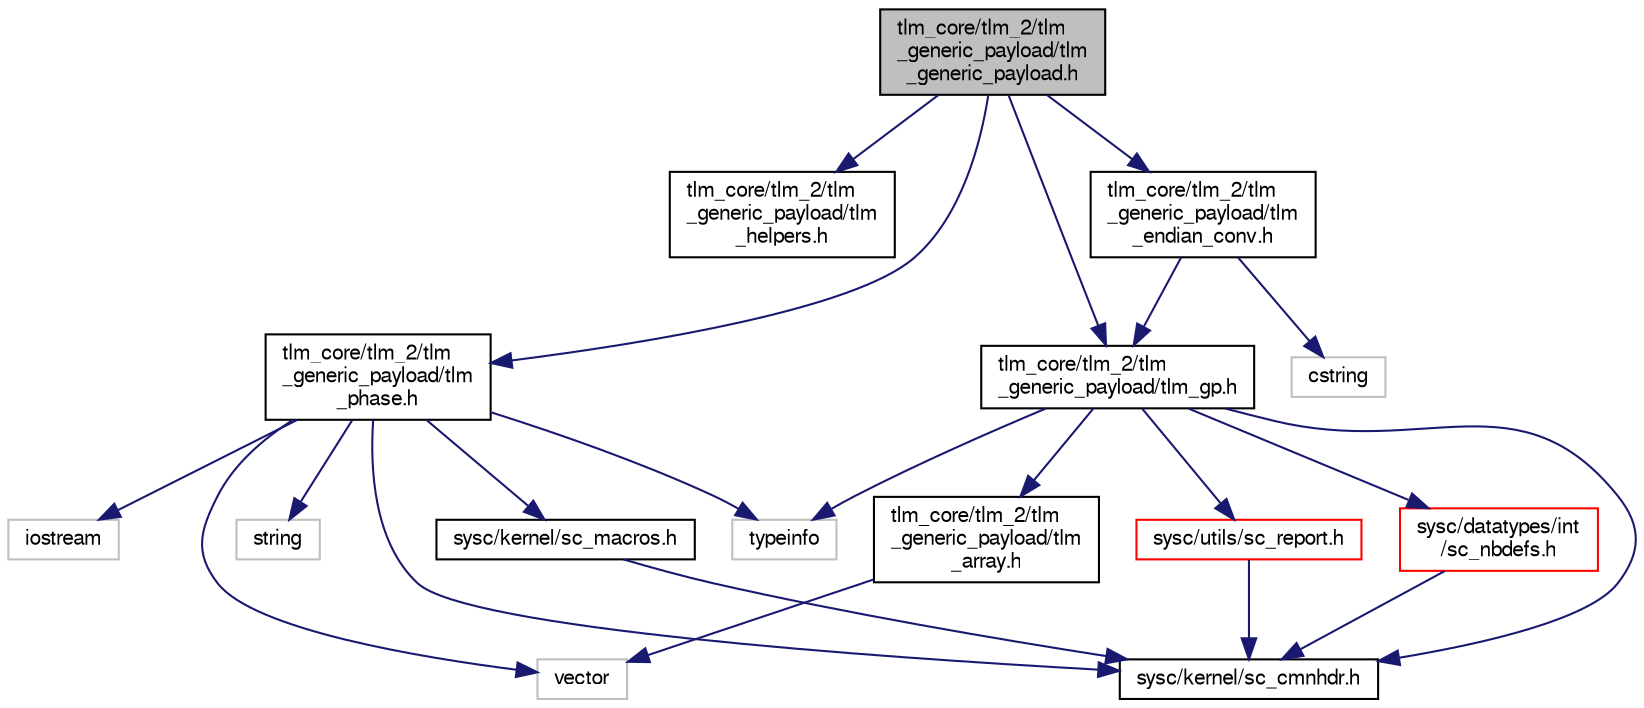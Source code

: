 digraph "tlm_core/tlm_2/tlm_generic_payload/tlm_generic_payload.h"
{
  edge [fontname="FreeSans",fontsize="10",labelfontname="FreeSans",labelfontsize="10"];
  node [fontname="FreeSans",fontsize="10",shape=record];
  Node0 [label="tlm_core/tlm_2/tlm\l_generic_payload/tlm\l_generic_payload.h",height=0.2,width=0.4,color="black", fillcolor="grey75", style="filled", fontcolor="black"];
  Node0 -> Node1 [color="midnightblue",fontsize="10",style="solid",fontname="FreeSans"];
  Node1 [label="tlm_core/tlm_2/tlm\l_generic_payload/tlm\l_helpers.h",height=0.2,width=0.4,color="black", fillcolor="white", style="filled",URL="$a00761.html"];
  Node0 -> Node2 [color="midnightblue",fontsize="10",style="solid",fontname="FreeSans"];
  Node2 [label="tlm_core/tlm_2/tlm\l_generic_payload/tlm\l_phase.h",height=0.2,width=0.4,color="black", fillcolor="white", style="filled",URL="$a00764.html"];
  Node2 -> Node3 [color="midnightblue",fontsize="10",style="solid",fontname="FreeSans"];
  Node3 [label="string",height=0.2,width=0.4,color="grey75", fillcolor="white", style="filled"];
  Node2 -> Node4 [color="midnightblue",fontsize="10",style="solid",fontname="FreeSans"];
  Node4 [label="iostream",height=0.2,width=0.4,color="grey75", fillcolor="white", style="filled"];
  Node2 -> Node5 [color="midnightblue",fontsize="10",style="solid",fontname="FreeSans"];
  Node5 [label="typeinfo",height=0.2,width=0.4,color="grey75", fillcolor="white", style="filled"];
  Node2 -> Node6 [color="midnightblue",fontsize="10",style="solid",fontname="FreeSans"];
  Node6 [label="vector",height=0.2,width=0.4,color="grey75", fillcolor="white", style="filled"];
  Node2 -> Node7 [color="midnightblue",fontsize="10",style="solid",fontname="FreeSans"];
  Node7 [label="sysc/kernel/sc_cmnhdr.h",height=0.2,width=0.4,color="black", fillcolor="white", style="filled",URL="/mnt/c/Users/fangk/Documents/hdl-playground/lib/systemc-2.3.3/objdir/docs/sysc/doxygen/systemc.tag$a00224.html"];
  Node2 -> Node8 [color="midnightblue",fontsize="10",style="solid",fontname="FreeSans"];
  Node8 [label="sysc/kernel/sc_macros.h",height=0.2,width=0.4,color="black", fillcolor="white", style="filled",URL="/mnt/c/Users/fangk/Documents/hdl-playground/lib/systemc-2.3.3/objdir/docs/sysc/doxygen/systemc.tag$a00263.html"];
  Node8 -> Node7 [color="midnightblue",fontsize="10",style="solid",fontname="FreeSans"];
  Node0 -> Node9 [color="midnightblue",fontsize="10",style="solid",fontname="FreeSans"];
  Node9 [label="tlm_core/tlm_2/tlm\l_generic_payload/tlm_gp.h",height=0.2,width=0.4,color="black", fillcolor="white", style="filled",URL="$a00758.html"];
  Node9 -> Node7 [color="midnightblue",fontsize="10",style="solid",fontname="FreeSans"];
  Node9 -> Node10 [color="midnightblue",fontsize="10",style="solid",fontname="FreeSans"];
  Node10 [label="sysc/utils/sc_report.h",height=0.2,width=0.4,color="red", fillcolor="white", style="filled",URL="/mnt/c/Users/fangk/Documents/hdl-playground/lib/systemc-2.3.3/objdir/docs/sysc/doxygen/systemc.tag$a00374.html"];
  Node10 -> Node7 [color="midnightblue",fontsize="10",style="solid",fontname="FreeSans"];
  Node9 -> Node12 [color="midnightblue",fontsize="10",style="solid",fontname="FreeSans"];
  Node12 [label="sysc/datatypes/int\l/sc_nbdefs.h",height=0.2,width=0.4,color="red", fillcolor="white", style="filled",URL="/mnt/c/Users/fangk/Documents/hdl-playground/lib/systemc-2.3.3/objdir/docs/sysc/doxygen/systemc.tag$a00194.html"];
  Node12 -> Node7 [color="midnightblue",fontsize="10",style="solid",fontname="FreeSans"];
  Node9 -> Node14 [color="midnightblue",fontsize="10",style="solid",fontname="FreeSans"];
  Node14 [label="tlm_core/tlm_2/tlm\l_generic_payload/tlm\l_array.h",height=0.2,width=0.4,color="black", fillcolor="white", style="filled",URL="$a00749.html"];
  Node14 -> Node6 [color="midnightblue",fontsize="10",style="solid",fontname="FreeSans"];
  Node9 -> Node5 [color="midnightblue",fontsize="10",style="solid",fontname="FreeSans"];
  Node0 -> Node15 [color="midnightblue",fontsize="10",style="solid",fontname="FreeSans"];
  Node15 [label="tlm_core/tlm_2/tlm\l_generic_payload/tlm\l_endian_conv.h",height=0.2,width=0.4,color="black", fillcolor="white", style="filled",URL="$a00752.html"];
  Node15 -> Node9 [color="midnightblue",fontsize="10",style="solid",fontname="FreeSans"];
  Node15 -> Node16 [color="midnightblue",fontsize="10",style="solid",fontname="FreeSans"];
  Node16 [label="cstring",height=0.2,width=0.4,color="grey75", fillcolor="white", style="filled"];
}
